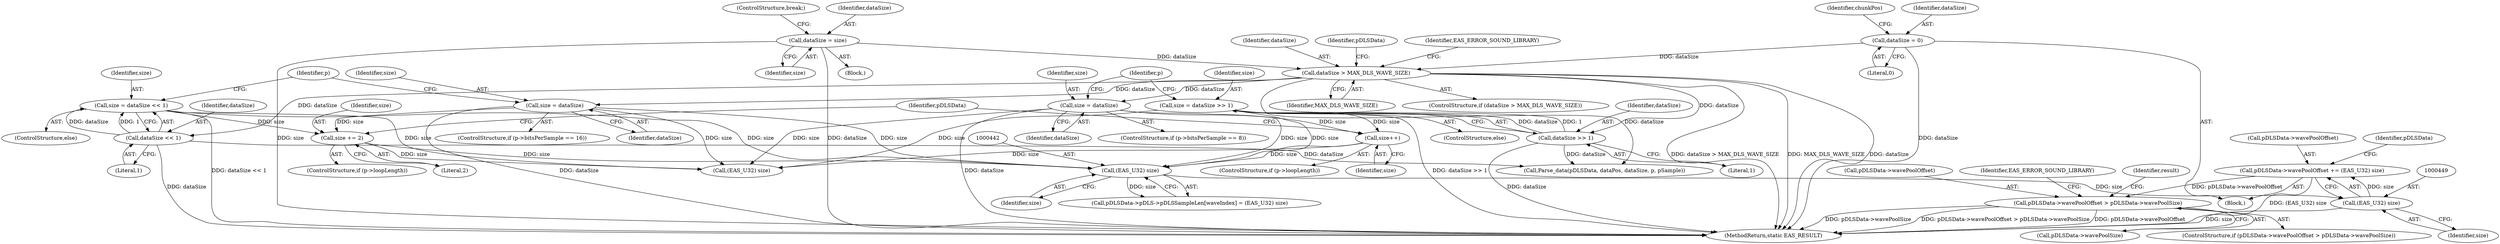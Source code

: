 digraph "0_Android_e999f077f6ef59d20282f1e04786816a31fb8be6@pointer" {
"1000444" [label="(Call,pDLSData->wavePoolOffset += (EAS_U32) size)"];
"1000448" [label="(Call,(EAS_U32) size)"];
"1000441" [label="(Call,(EAS_U32) size)"];
"1000360" [label="(Call,size = dataSize >> 1)"];
"1000362" [label="(Call,dataSize >> 1)"];
"1000256" [label="(Call,dataSize > MAX_DLS_WAVE_SIZE)"];
"1000249" [label="(Call,dataSize = size)"];
"1000146" [label="(Call,dataSize = 0)"];
"1000356" [label="(Call,size = dataSize)"];
"1000369" [label="(Call,size++)"];
"1000383" [label="(Call,size = dataSize << 1)"];
"1000385" [label="(Call,dataSize << 1)"];
"1000379" [label="(Call,size = dataSize)"];
"1000392" [label="(Call,size += 2)"];
"1000452" [label="(Call,pDLSData->wavePoolOffset > pDLSData->wavePoolSize)"];
"1000365" [label="(ControlStructure,if (p->loopLength))"];
"1000369" [label="(Call,size++)"];
"1000384" [label="(Identifier,size)"];
"1000381" [label="(Identifier,dataSize)"];
"1000249" [label="(Call,dataSize = size)"];
"1000228" [label="(Block,)"];
"1000373" [label="(ControlStructure,if (p->bitsPerSample == 16))"];
"1000445" [label="(Call,pDLSData->wavePoolOffset)"];
"1000363" [label="(Identifier,dataSize)"];
"1000452" [label="(Call,pDLSData->wavePoolOffset > pDLSData->wavePoolSize)"];
"1000153" [label="(Identifier,chunkPos)"];
"1000443" [label="(Identifier,size)"];
"1000387" [label="(Literal,1)"];
"1000265" [label="(Identifier,pDLSData)"];
"1000462" [label="(Identifier,EAS_ERROR_SOUND_LIBRARY)"];
"1000251" [label="(Identifier,size)"];
"1000261" [label="(Identifier,EAS_ERROR_SOUND_LIBRARY)"];
"1000386" [label="(Identifier,dataSize)"];
"1000466" [label="(Identifier,result)"];
"1000359" [label="(ControlStructure,else)"];
"1000456" [label="(Call,pDLSData->wavePoolSize)"];
"1000258" [label="(Identifier,MAX_DLS_WAVE_SIZE)"];
"1000478" [label="(MethodReturn,static EAS_RESULT)"];
"1000467" [label="(Call,Parse_data(pDLSData, dataPos, dataSize, p, pSample))"];
"1000257" [label="(Identifier,dataSize)"];
"1000147" [label="(Identifier,dataSize)"];
"1000370" [label="(Identifier,size)"];
"1000383" [label="(Call,size = dataSize << 1)"];
"1000356" [label="(Call,size = dataSize)"];
"1000357" [label="(Identifier,size)"];
"1000406" [label="(Call,(EAS_U32) size)"];
"1000382" [label="(ControlStructure,else)"];
"1000252" [label="(ControlStructure,break;)"];
"1000394" [label="(Literal,2)"];
"1000367" [label="(Identifier,p)"];
"1000450" [label="(Identifier,size)"];
"1000448" [label="(Call,(EAS_U32) size)"];
"1000364" [label="(Literal,1)"];
"1000398" [label="(Identifier,pDLSData)"];
"1000433" [label="(Call,pDLSData->pDLS->pDLSSampleLen[waveIndex] = (EAS_U32) size)"];
"1000360" [label="(Call,size = dataSize >> 1)"];
"1000127" [label="(Block,)"];
"1000393" [label="(Identifier,size)"];
"1000392" [label="(Call,size += 2)"];
"1000148" [label="(Literal,0)"];
"1000390" [label="(Identifier,p)"];
"1000453" [label="(Call,pDLSData->wavePoolOffset)"];
"1000255" [label="(ControlStructure,if (dataSize > MAX_DLS_WAVE_SIZE))"];
"1000444" [label="(Call,pDLSData->wavePoolOffset += (EAS_U32) size)"];
"1000256" [label="(Call,dataSize > MAX_DLS_WAVE_SIZE)"];
"1000146" [label="(Call,dataSize = 0)"];
"1000380" [label="(Identifier,size)"];
"1000250" [label="(Identifier,dataSize)"];
"1000454" [label="(Identifier,pDLSData)"];
"1000388" [label="(ControlStructure,if (p->loopLength))"];
"1000451" [label="(ControlStructure,if (pDLSData->wavePoolOffset > pDLSData->wavePoolSize))"];
"1000361" [label="(Identifier,size)"];
"1000385" [label="(Call,dataSize << 1)"];
"1000379" [label="(Call,size = dataSize)"];
"1000362" [label="(Call,dataSize >> 1)"];
"1000358" [label="(Identifier,dataSize)"];
"1000441" [label="(Call,(EAS_U32) size)"];
"1000350" [label="(ControlStructure,if (p->bitsPerSample == 8))"];
"1000444" -> "1000127"  [label="AST: "];
"1000444" -> "1000448"  [label="CFG: "];
"1000445" -> "1000444"  [label="AST: "];
"1000448" -> "1000444"  [label="AST: "];
"1000454" -> "1000444"  [label="CFG: "];
"1000444" -> "1000478"  [label="DDG: (EAS_U32) size"];
"1000448" -> "1000444"  [label="DDG: size"];
"1000444" -> "1000452"  [label="DDG: pDLSData->wavePoolOffset"];
"1000448" -> "1000450"  [label="CFG: "];
"1000449" -> "1000448"  [label="AST: "];
"1000450" -> "1000448"  [label="AST: "];
"1000448" -> "1000478"  [label="DDG: size"];
"1000441" -> "1000448"  [label="DDG: size"];
"1000441" -> "1000433"  [label="AST: "];
"1000441" -> "1000443"  [label="CFG: "];
"1000442" -> "1000441"  [label="AST: "];
"1000443" -> "1000441"  [label="AST: "];
"1000433" -> "1000441"  [label="CFG: "];
"1000441" -> "1000433"  [label="DDG: size"];
"1000360" -> "1000441"  [label="DDG: size"];
"1000356" -> "1000441"  [label="DDG: size"];
"1000369" -> "1000441"  [label="DDG: size"];
"1000383" -> "1000441"  [label="DDG: size"];
"1000379" -> "1000441"  [label="DDG: size"];
"1000392" -> "1000441"  [label="DDG: size"];
"1000360" -> "1000359"  [label="AST: "];
"1000360" -> "1000362"  [label="CFG: "];
"1000361" -> "1000360"  [label="AST: "];
"1000362" -> "1000360"  [label="AST: "];
"1000367" -> "1000360"  [label="CFG: "];
"1000360" -> "1000478"  [label="DDG: dataSize >> 1"];
"1000362" -> "1000360"  [label="DDG: dataSize"];
"1000362" -> "1000360"  [label="DDG: 1"];
"1000360" -> "1000369"  [label="DDG: size"];
"1000360" -> "1000406"  [label="DDG: size"];
"1000362" -> "1000364"  [label="CFG: "];
"1000363" -> "1000362"  [label="AST: "];
"1000364" -> "1000362"  [label="AST: "];
"1000362" -> "1000478"  [label="DDG: dataSize"];
"1000256" -> "1000362"  [label="DDG: dataSize"];
"1000362" -> "1000467"  [label="DDG: dataSize"];
"1000256" -> "1000255"  [label="AST: "];
"1000256" -> "1000258"  [label="CFG: "];
"1000257" -> "1000256"  [label="AST: "];
"1000258" -> "1000256"  [label="AST: "];
"1000261" -> "1000256"  [label="CFG: "];
"1000265" -> "1000256"  [label="CFG: "];
"1000256" -> "1000478"  [label="DDG: MAX_DLS_WAVE_SIZE"];
"1000256" -> "1000478"  [label="DDG: dataSize"];
"1000256" -> "1000478"  [label="DDG: dataSize > MAX_DLS_WAVE_SIZE"];
"1000249" -> "1000256"  [label="DDG: dataSize"];
"1000146" -> "1000256"  [label="DDG: dataSize"];
"1000256" -> "1000356"  [label="DDG: dataSize"];
"1000256" -> "1000379"  [label="DDG: dataSize"];
"1000256" -> "1000385"  [label="DDG: dataSize"];
"1000256" -> "1000467"  [label="DDG: dataSize"];
"1000249" -> "1000228"  [label="AST: "];
"1000249" -> "1000251"  [label="CFG: "];
"1000250" -> "1000249"  [label="AST: "];
"1000251" -> "1000249"  [label="AST: "];
"1000252" -> "1000249"  [label="CFG: "];
"1000249" -> "1000478"  [label="DDG: size"];
"1000249" -> "1000478"  [label="DDG: dataSize"];
"1000146" -> "1000127"  [label="AST: "];
"1000146" -> "1000148"  [label="CFG: "];
"1000147" -> "1000146"  [label="AST: "];
"1000148" -> "1000146"  [label="AST: "];
"1000153" -> "1000146"  [label="CFG: "];
"1000146" -> "1000478"  [label="DDG: dataSize"];
"1000356" -> "1000350"  [label="AST: "];
"1000356" -> "1000358"  [label="CFG: "];
"1000357" -> "1000356"  [label="AST: "];
"1000358" -> "1000356"  [label="AST: "];
"1000367" -> "1000356"  [label="CFG: "];
"1000356" -> "1000478"  [label="DDG: dataSize"];
"1000356" -> "1000369"  [label="DDG: size"];
"1000356" -> "1000406"  [label="DDG: size"];
"1000369" -> "1000365"  [label="AST: "];
"1000369" -> "1000370"  [label="CFG: "];
"1000370" -> "1000369"  [label="AST: "];
"1000398" -> "1000369"  [label="CFG: "];
"1000369" -> "1000406"  [label="DDG: size"];
"1000383" -> "1000382"  [label="AST: "];
"1000383" -> "1000385"  [label="CFG: "];
"1000384" -> "1000383"  [label="AST: "];
"1000385" -> "1000383"  [label="AST: "];
"1000390" -> "1000383"  [label="CFG: "];
"1000383" -> "1000478"  [label="DDG: dataSize << 1"];
"1000385" -> "1000383"  [label="DDG: dataSize"];
"1000385" -> "1000383"  [label="DDG: 1"];
"1000383" -> "1000392"  [label="DDG: size"];
"1000383" -> "1000406"  [label="DDG: size"];
"1000385" -> "1000387"  [label="CFG: "];
"1000386" -> "1000385"  [label="AST: "];
"1000387" -> "1000385"  [label="AST: "];
"1000385" -> "1000478"  [label="DDG: dataSize"];
"1000385" -> "1000467"  [label="DDG: dataSize"];
"1000379" -> "1000373"  [label="AST: "];
"1000379" -> "1000381"  [label="CFG: "];
"1000380" -> "1000379"  [label="AST: "];
"1000381" -> "1000379"  [label="AST: "];
"1000390" -> "1000379"  [label="CFG: "];
"1000379" -> "1000478"  [label="DDG: dataSize"];
"1000379" -> "1000392"  [label="DDG: size"];
"1000379" -> "1000406"  [label="DDG: size"];
"1000392" -> "1000388"  [label="AST: "];
"1000392" -> "1000394"  [label="CFG: "];
"1000393" -> "1000392"  [label="AST: "];
"1000394" -> "1000392"  [label="AST: "];
"1000398" -> "1000392"  [label="CFG: "];
"1000392" -> "1000406"  [label="DDG: size"];
"1000452" -> "1000451"  [label="AST: "];
"1000452" -> "1000456"  [label="CFG: "];
"1000453" -> "1000452"  [label="AST: "];
"1000456" -> "1000452"  [label="AST: "];
"1000462" -> "1000452"  [label="CFG: "];
"1000466" -> "1000452"  [label="CFG: "];
"1000452" -> "1000478"  [label="DDG: pDLSData->wavePoolOffset > pDLSData->wavePoolSize"];
"1000452" -> "1000478"  [label="DDG: pDLSData->wavePoolOffset"];
"1000452" -> "1000478"  [label="DDG: pDLSData->wavePoolSize"];
}
